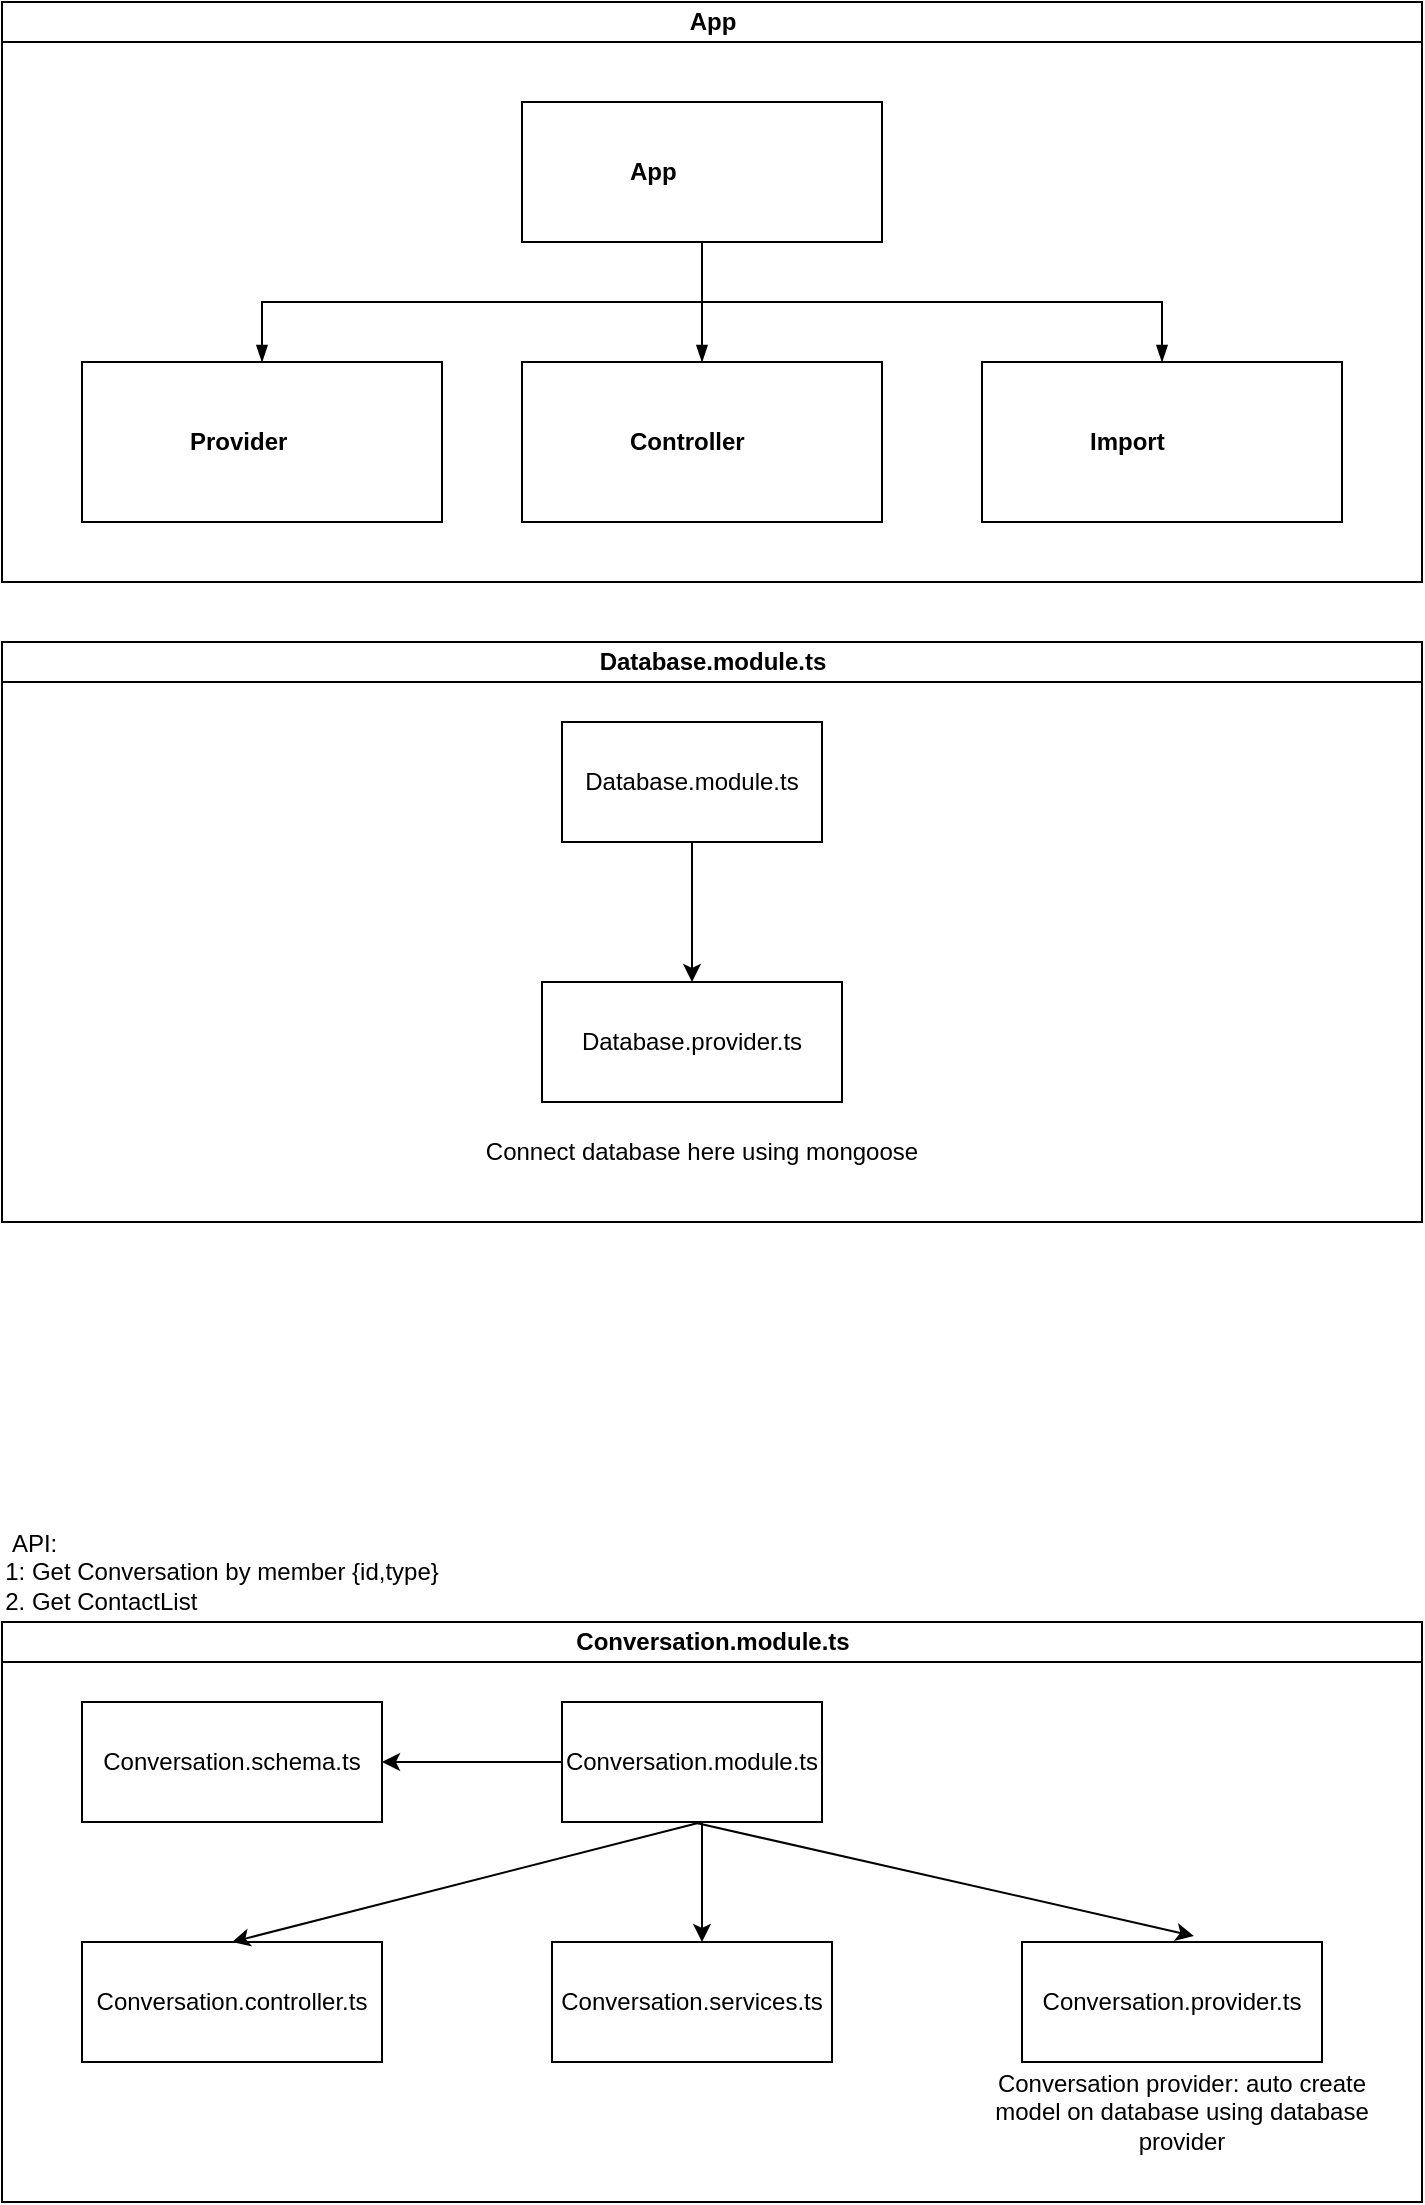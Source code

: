<mxfile version="21.3.8" type="github">
  <diagram id="prtHgNgQTEPvFCAcTncT" name="Page-1">
    <mxGraphModel dx="1194" dy="648" grid="1" gridSize="10" guides="1" tooltips="1" connect="1" arrows="1" fold="1" page="1" pageScale="1" pageWidth="827" pageHeight="1169" math="0" shadow="0">
      <root>
        <mxCell id="0" />
        <mxCell id="1" parent="0" />
        <mxCell id="dNxyNK7c78bLwvsdeMH5-11" value="App" style="swimlane;html=1;startSize=20;horizontal=1;containerType=tree;glass=0;" parent="1" vertex="1">
          <mxGeometry x="40" y="80" width="710" height="290" as="geometry" />
        </mxCell>
        <UserObject label="App" name="Tessa Miller" position="CFO" location="Office 1" email="me@example.com" placeholders="1" link="https://www.draw.io" id="dNxyNK7c78bLwvsdeMH5-12">
          <mxCell style="label;image=https://cdn3.iconfinder.com/data/icons/user-avatars-1/512/users-3-128.png;whiteSpace=wrap;html=1;rounded=0;glass=0;treeMoving=1;treeFolding=1;" parent="dNxyNK7c78bLwvsdeMH5-11" vertex="1">
            <mxGeometry x="260" y="50" width="180" height="70" as="geometry" />
          </mxCell>
        </UserObject>
        <mxCell id="dNxyNK7c78bLwvsdeMH5-13" value="" style="endArrow=blockThin;endFill=1;fontSize=11;edgeStyle=elbowEdgeStyle;elbow=vertical;rounded=0;" parent="dNxyNK7c78bLwvsdeMH5-11" source="dNxyNK7c78bLwvsdeMH5-12" target="dNxyNK7c78bLwvsdeMH5-14" edge="1">
          <mxGeometry relative="1" as="geometry" />
        </mxCell>
        <UserObject label="Provider" name="Edward Morrison" position="Brand Manager" location="Office 2" email="me@example.com" placeholders="1" link="https://www.draw.io" id="dNxyNK7c78bLwvsdeMH5-14">
          <mxCell style="label;image=https://cdn3.iconfinder.com/data/icons/user-avatars-1/512/users-10-3-128.png;whiteSpace=wrap;html=1;rounded=0;glass=0;treeFolding=1;treeMoving=1;" parent="dNxyNK7c78bLwvsdeMH5-11" vertex="1">
            <mxGeometry x="40" y="180" width="180" height="80" as="geometry" />
          </mxCell>
        </UserObject>
        <mxCell id="dNxyNK7c78bLwvsdeMH5-15" value="" style="endArrow=blockThin;endFill=1;fontSize=11;edgeStyle=elbowEdgeStyle;elbow=vertical;rounded=0;" parent="dNxyNK7c78bLwvsdeMH5-11" source="dNxyNK7c78bLwvsdeMH5-12" target="dNxyNK7c78bLwvsdeMH5-16" edge="1">
          <mxGeometry relative="1" as="geometry" />
        </mxCell>
        <UserObject label="Controller" name="Evan Valet" position="HR Director" location="Office 4" email="me@example.com" placeholders="1" link="https://www.draw.io" id="dNxyNK7c78bLwvsdeMH5-16">
          <mxCell style="label;image=https://cdn3.iconfinder.com/data/icons/user-avatars-1/512/users-9-2-128.png;whiteSpace=wrap;html=1;rounded=0;glass=0;treeFolding=1;treeMoving=1;" parent="dNxyNK7c78bLwvsdeMH5-11" vertex="1">
            <mxGeometry x="260" y="180" width="180" height="80" as="geometry" />
          </mxCell>
        </UserObject>
        <mxCell id="dNxyNK7c78bLwvsdeMH5-17" value="" style="endArrow=blockThin;endFill=1;fontSize=11;edgeStyle=elbowEdgeStyle;elbow=vertical;rounded=0;" parent="dNxyNK7c78bLwvsdeMH5-11" source="dNxyNK7c78bLwvsdeMH5-12" target="dNxyNK7c78bLwvsdeMH5-18" edge="1">
          <mxGeometry relative="1" as="geometry" />
        </mxCell>
        <UserObject label="Import" name="Alison Donovan" position="System Admin" location="Office 3" email="me@example.com" placeholders="1" link="https://www.draw.io" id="dNxyNK7c78bLwvsdeMH5-18">
          <mxCell style="label;image=https://cdn3.iconfinder.com/data/icons/user-avatars-1/512/users-2-128.png;whiteSpace=wrap;html=1;rounded=0;glass=0;" parent="dNxyNK7c78bLwvsdeMH5-11" vertex="1">
            <mxGeometry x="490" y="180" width="180" height="80" as="geometry" />
          </mxCell>
        </UserObject>
        <mxCell id="VmZstkeIvPv8drtJz3Ct-1" value="Conversation.module.ts" style="swimlane;html=1;startSize=20;horizontal=1;containerType=tree;glass=0;" vertex="1" parent="1">
          <mxGeometry x="40" y="890" width="710" height="290" as="geometry" />
        </mxCell>
        <mxCell id="VmZstkeIvPv8drtJz3Ct-11" value="Conversation.module.ts" style="rounded=0;whiteSpace=wrap;html=1;" vertex="1" parent="VmZstkeIvPv8drtJz3Ct-1">
          <mxGeometry x="280" y="40" width="130" height="60" as="geometry" />
        </mxCell>
        <mxCell id="VmZstkeIvPv8drtJz3Ct-12" value="Conversation.controller.ts" style="rounded=0;whiteSpace=wrap;html=1;" vertex="1" parent="VmZstkeIvPv8drtJz3Ct-1">
          <mxGeometry x="40" y="160" width="150" height="60" as="geometry" />
        </mxCell>
        <mxCell id="VmZstkeIvPv8drtJz3Ct-13" value="Conversation.services.ts" style="rounded=0;whiteSpace=wrap;html=1;" vertex="1" parent="VmZstkeIvPv8drtJz3Ct-1">
          <mxGeometry x="275" y="160" width="140" height="60" as="geometry" />
        </mxCell>
        <mxCell id="VmZstkeIvPv8drtJz3Ct-14" value="Conversation.provider.ts" style="rounded=0;whiteSpace=wrap;html=1;" vertex="1" parent="VmZstkeIvPv8drtJz3Ct-1">
          <mxGeometry x="510" y="160" width="150" height="60" as="geometry" />
        </mxCell>
        <mxCell id="VmZstkeIvPv8drtJz3Ct-28" value="" style="endArrow=classic;html=1;rounded=0;exitX=0.5;exitY=1;exitDx=0;exitDy=0;" edge="1" parent="VmZstkeIvPv8drtJz3Ct-1">
          <mxGeometry width="50" height="50" relative="1" as="geometry">
            <mxPoint x="350" y="100" as="sourcePoint" />
            <mxPoint x="350" y="160" as="targetPoint" />
          </mxGeometry>
        </mxCell>
        <mxCell id="VmZstkeIvPv8drtJz3Ct-29" value="" style="endArrow=classic;html=1;rounded=0;entryX=0.5;entryY=0;entryDx=0;entryDy=0;" edge="1" parent="VmZstkeIvPv8drtJz3Ct-1" target="VmZstkeIvPv8drtJz3Ct-12">
          <mxGeometry width="50" height="50" relative="1" as="geometry">
            <mxPoint x="350" y="100" as="sourcePoint" />
            <mxPoint x="360" y="170" as="targetPoint" />
          </mxGeometry>
        </mxCell>
        <mxCell id="VmZstkeIvPv8drtJz3Ct-30" value="" style="endArrow=classic;html=1;rounded=0;exitX=0.5;exitY=1;exitDx=0;exitDy=0;entryX=0.573;entryY=-0.05;entryDx=0;entryDy=0;entryPerimeter=0;" edge="1" parent="VmZstkeIvPv8drtJz3Ct-1" source="VmZstkeIvPv8drtJz3Ct-11" target="VmZstkeIvPv8drtJz3Ct-14">
          <mxGeometry width="50" height="50" relative="1" as="geometry">
            <mxPoint x="355" y="110" as="sourcePoint" />
            <mxPoint x="125" y="170" as="targetPoint" />
          </mxGeometry>
        </mxCell>
        <mxCell id="VmZstkeIvPv8drtJz3Ct-31" value="Conversation.schema.ts" style="rounded=0;whiteSpace=wrap;html=1;" vertex="1" parent="VmZstkeIvPv8drtJz3Ct-1">
          <mxGeometry x="40" y="40" width="150" height="60" as="geometry" />
        </mxCell>
        <mxCell id="VmZstkeIvPv8drtJz3Ct-32" value="" style="endArrow=classic;html=1;rounded=0;exitX=0;exitY=0.5;exitDx=0;exitDy=0;" edge="1" parent="VmZstkeIvPv8drtJz3Ct-1" source="VmZstkeIvPv8drtJz3Ct-11" target="VmZstkeIvPv8drtJz3Ct-31">
          <mxGeometry width="50" height="50" relative="1" as="geometry">
            <mxPoint x="350" y="100" as="sourcePoint" />
            <mxPoint x="115" y="160" as="targetPoint" />
          </mxGeometry>
        </mxCell>
        <mxCell id="VmZstkeIvPv8drtJz3Ct-33" value="Conversation provider: auto create model on database using database provider" style="text;html=1;strokeColor=none;fillColor=none;align=center;verticalAlign=middle;whiteSpace=wrap;rounded=0;" vertex="1" parent="VmZstkeIvPv8drtJz3Ct-1">
          <mxGeometry x="480" y="230" width="220" height="30" as="geometry" />
        </mxCell>
        <mxCell id="VmZstkeIvPv8drtJz3Ct-15" value="Database.module.ts" style="swimlane;html=1;startSize=20;horizontal=1;containerType=tree;glass=0;" vertex="1" parent="1">
          <mxGeometry x="40" y="400" width="710" height="290" as="geometry" />
        </mxCell>
        <mxCell id="VmZstkeIvPv8drtJz3Ct-16" value="Database.module.ts" style="rounded=0;whiteSpace=wrap;html=1;" vertex="1" parent="VmZstkeIvPv8drtJz3Ct-15">
          <mxGeometry x="280" y="40" width="130" height="60" as="geometry" />
        </mxCell>
        <mxCell id="VmZstkeIvPv8drtJz3Ct-17" value="Database.provider.ts" style="rounded=0;whiteSpace=wrap;html=1;" vertex="1" parent="VmZstkeIvPv8drtJz3Ct-15">
          <mxGeometry x="270" y="170" width="150" height="60" as="geometry" />
        </mxCell>
        <mxCell id="VmZstkeIvPv8drtJz3Ct-24" value="" style="endArrow=classic;html=1;rounded=0;exitX=0.5;exitY=1;exitDx=0;exitDy=0;entryX=0.5;entryY=0;entryDx=0;entryDy=0;" edge="1" parent="VmZstkeIvPv8drtJz3Ct-15" source="VmZstkeIvPv8drtJz3Ct-16" target="VmZstkeIvPv8drtJz3Ct-17">
          <mxGeometry width="50" height="50" relative="1" as="geometry">
            <mxPoint x="450" y="240" as="sourcePoint" />
            <mxPoint x="500" y="190" as="targetPoint" />
          </mxGeometry>
        </mxCell>
        <mxCell id="VmZstkeIvPv8drtJz3Ct-25" value="Connect database here using mongoose" style="text;html=1;strokeColor=none;fillColor=none;align=center;verticalAlign=middle;whiteSpace=wrap;rounded=0;" vertex="1" parent="VmZstkeIvPv8drtJz3Ct-15">
          <mxGeometry x="240" y="240" width="220" height="30" as="geometry" />
        </mxCell>
        <mxCell id="VmZstkeIvPv8drtJz3Ct-34" value="&lt;div style=&quot;text-align: left;&quot;&gt;&lt;span style=&quot;background-color: initial;&quot;&gt;&amp;nbsp;API:&lt;/span&gt;&lt;/div&gt;&lt;div style=&quot;text-align: left;&quot;&gt;&lt;span style=&quot;background-color: initial;&quot;&gt;1: Get Conversation by member {id,type}&lt;/span&gt;&lt;/div&gt;&lt;div style=&quot;text-align: left;&quot;&gt;&lt;span style=&quot;background-color: initial;&quot;&gt;2. Get ContactList&lt;/span&gt;&lt;/div&gt;" style="text;html=1;strokeColor=none;fillColor=none;align=center;verticalAlign=middle;whiteSpace=wrap;rounded=0;" vertex="1" parent="1">
          <mxGeometry x="40" y="850" width="220" height="30" as="geometry" />
        </mxCell>
      </root>
    </mxGraphModel>
  </diagram>
</mxfile>

